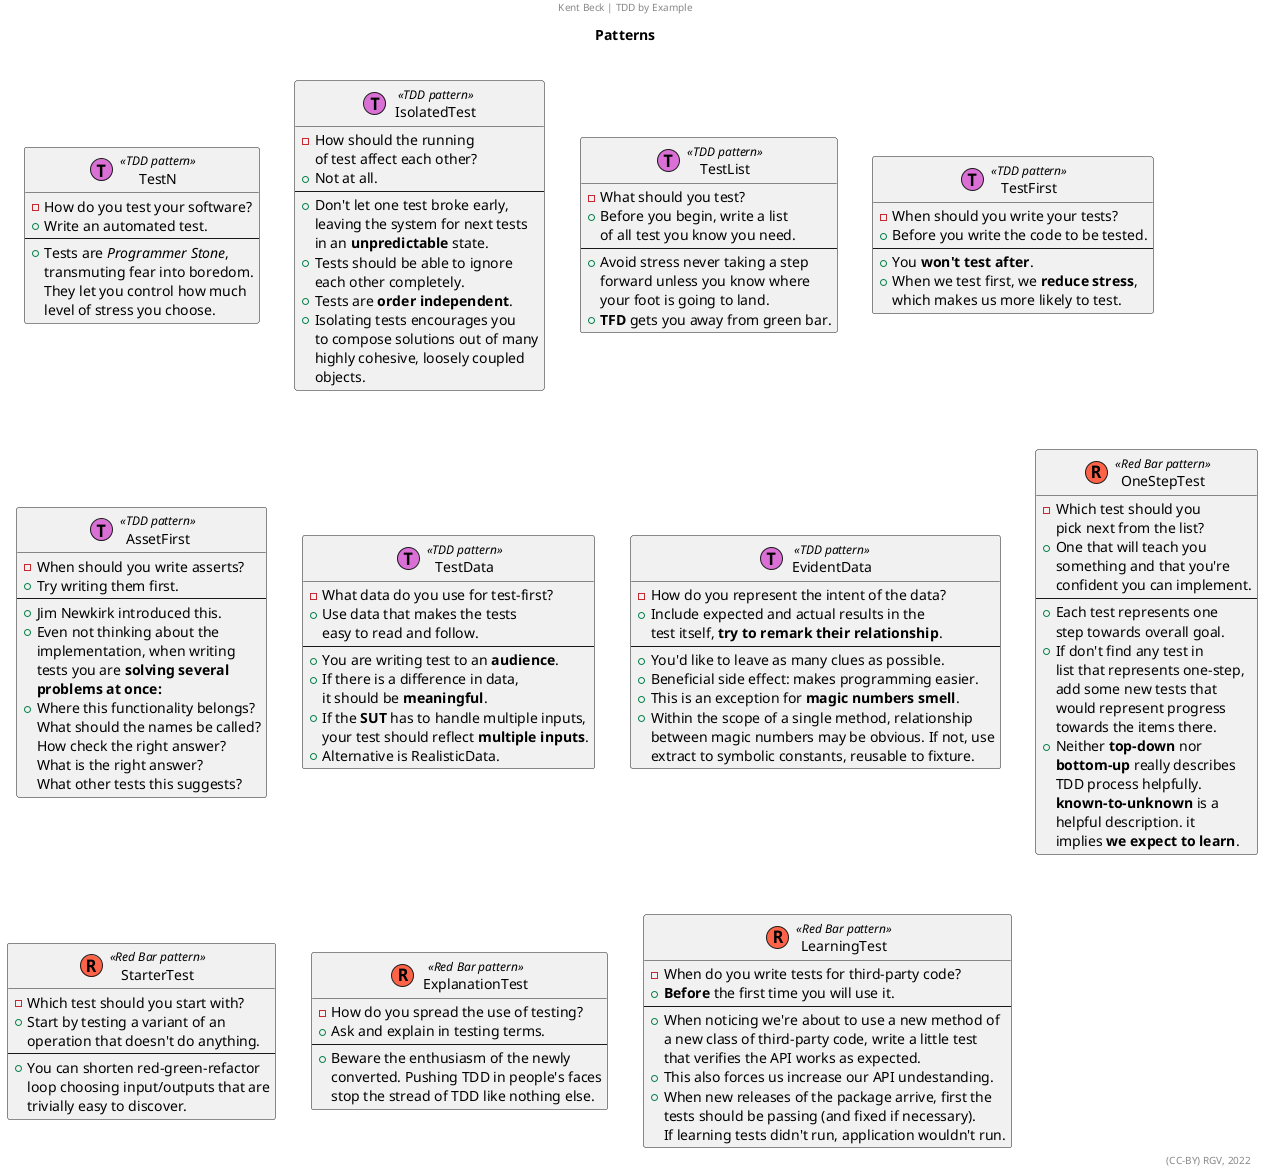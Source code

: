 @startuml
title Patterns\n
center header Kent Beck | TDD by Example
'''''''''''''
allowmixing
'''''''''''''

class TestN <<(T, orchid) TDD pattern>>{
    -How do you test your software?
    +Write an automated test.
    ---
    +Tests are //Programmer Stone//,
    transmuting fear into boredom.
    They let you control how much
    level of stress you choose.
}

class IsolatedTest <<(T, orchid) TDD pattern>>{
    -How should the running
    of test affect each other?
    +Not at all.
    ---
    +Don't let one test broke early,
    leaving the system for next tests
    in an **unpredictable** state.
    +Tests should be able to ignore
    each other completely.
    +Tests are **order independent**.
    +Isolating tests encourages you
    to compose solutions out of many
    highly cohesive, loosely coupled
    objects. 
}

class TestList <<(T, orchid) TDD pattern>>{
    -What should you test?
    +Before you begin, write a list
    of all test you know you need.
    ---
    +Avoid stress never taking a step
    forward unless you know where
    your foot is going to land.
    +**TFD** gets you away from green bar.
}

class TestFirst <<(T, orchid) TDD pattern>>{
    -When should you write your tests?
    +Before you write the code to be tested.
    ---
    +You **won't test after**.
    +When we test first, we **reduce stress**,
    which makes us more likely to test.
}

class AssetFirst <<(T, orchid) TDD pattern>>{
    -When should you write asserts?
    +Try writing them first.
    ---
    +Jim Newkirk introduced this.
    +Even not thinking about the
    implementation, when writing
    tests you are **solving several**
    **problems at once:**
    +Where this functionality belongs?
    What should the names be called?
    How check the right answer?
    What is the right answer?
    What other tests this suggests?
}

class TestData <<(T, orchid) TDD pattern>>{
    -What data do you use for test-first?
    +Use data that makes the tests
    easy to read and follow. 
    ---
    +You are writing test to an **audience**.
    +If there is a difference in data,
     it should be **meaningful**.
    +If the **SUT** has to handle multiple inputs,
    your test should reflect **multiple inputs**.
    +Alternative is RealisticData.
}

class EvidentData <<(T, orchid) TDD pattern>>{
    -How do you represent the intent of the data?
    +Include expected and actual results in the
    test itself, **try to remark their relationship**.
    ---
    +You'd like to leave as many clues as possible.
    +Beneficial side effect: makes programming easier.
    +This is an exception for **magic numbers smell**.
    +Within the scope of a single method, relationship
    between magic numbers may be obvious. If not, use
    extract to symbolic constants, reusable to fixture.
}

'''''''''''''

class OneStepTest <<(R, tomato) Red Bar pattern>>{
    -Which test should you
    pick next from the list?
    +One that will teach you
    something and that you're
    confident you can implement.
    ---
    +Each test represents one
    step towards overall goal.
    +If don't find any test in
    list that represents one-step,
    add some new tests that
    would represent progress
    towards the items there.
    +Neither **top-down** nor 
    **bottom-up** really describes
    TDD process helpfully.
    **known-to-unknown** is a
    helpful description. it
    implies **we expect to learn**.        
}

class StarterTest <<(R, tomato) Red Bar pattern>>{
    -Which test should you start with?
    +Start by testing a variant of an
    operation that doesn't do anything.
    ---
    +You can shorten red-green-refactor
    loop choosing input/outputs that are
    trivially easy to discover.        
}

class ExplanationTest <<(R, tomato) Red Bar pattern>>{
    -How do you spread the use of testing?
    +Ask and explain in testing terms.
    ---
    +Beware the enthusiasm of the newly
    converted. Pushing TDD in people's faces
    stop the stread of TDD like nothing else.        
}

class LearningTest <<(R, tomato) Red Bar pattern>>{
    -When do you write tests for third-party code?
    +**Before** the first time you will use it.
    ---
    +When noticing we're about to use a new method of
    a new class of third-party code, write a little test
    that verifies the API works as expected.
    +This also forces us increase our API undestanding.
    +When new releases of the package arrive, first the
    tests should be passing (and fixed if necessary).
    If learning tests didn't run, application wouldn't run.        
}

'''''''''''''
right footer (CC-BY) RGV, 2022
@enduml